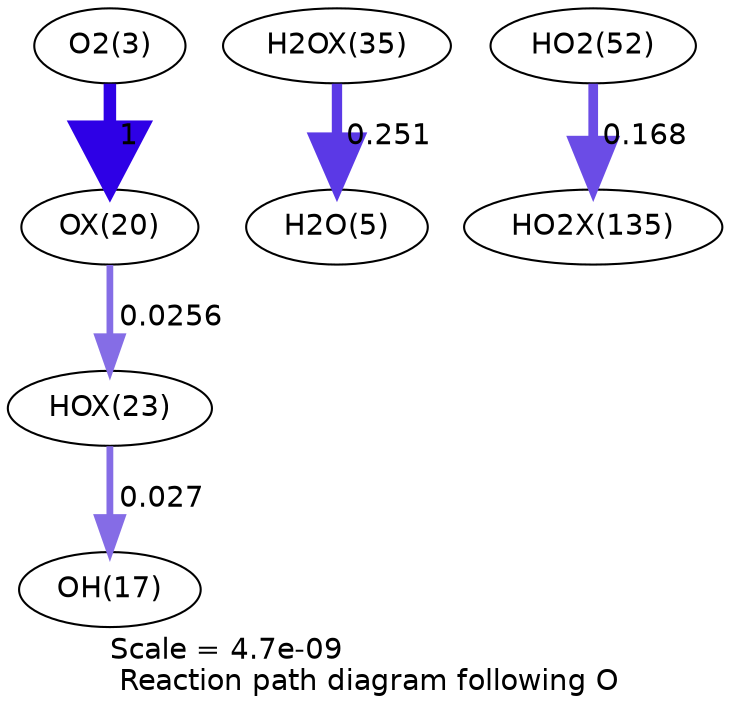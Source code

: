 digraph reaction_paths {
center=1;
s5 -> s71[fontname="Helvetica", penwidth=6, arrowsize=3, color="0.7, 1.5, 0.9"
, label=" 1"];
s71 -> s74[fontname="Helvetica", penwidth=3.23, arrowsize=1.62, color="0.7, 0.526, 0.9"
, label=" 0.0256"];
s74 -> s19[fontname="Helvetica", penwidth=3.27, arrowsize=1.64, color="0.7, 0.527, 0.9"
, label=" 0.027"];
s78 -> s7[fontname="Helvetica", penwidth=4.96, arrowsize=2.48, color="0.7, 0.751, 0.9"
, label=" 0.251"];
s21 -> s93[fontname="Helvetica", penwidth=4.65, arrowsize=2.33, color="0.7, 0.668, 0.9"
, label=" 0.168"];
s5 [ fontname="Helvetica", label="O2(3)"];
s7 [ fontname="Helvetica", label="H2O(5)"];
s19 [ fontname="Helvetica", label="OH(17)"];
s21 [ fontname="Helvetica", label="HO2(52)"];
s71 [ fontname="Helvetica", label="OX(20)"];
s74 [ fontname="Helvetica", label="HOX(23)"];
s78 [ fontname="Helvetica", label="H2OX(35)"];
s93 [ fontname="Helvetica", label="HO2X(135)"];
 label = "Scale = 4.7e-09\l Reaction path diagram following O";
 fontname = "Helvetica";
}
